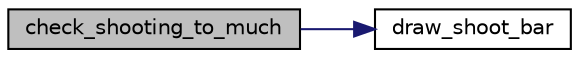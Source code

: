 digraph "check_shooting_to_much"
{
 // LATEX_PDF_SIZE
  edge [fontname="Helvetica",fontsize="10",labelfontname="Helvetica",labelfontsize="10"];
  node [fontname="Helvetica",fontsize="10",shape=record];
  rankdir="LR";
  Node1 [label="check_shooting_to_much",height=0.2,width=0.4,color="black", fillcolor="grey75", style="filled", fontcolor="black",tooltip="Function that check if the player is shooting too much."];
  Node1 -> Node2 [color="midnightblue",fontsize="10",style="solid",fontname="Helvetica"];
  Node2 [label="draw_shoot_bar",height=0.2,width=0.4,color="black", fillcolor="white", style="filled",URL="$window_8h.html#a9629912b354b0b6e8dffe24525dd9b50",tooltip="draw the shoot bar if player shooting too much"];
}
